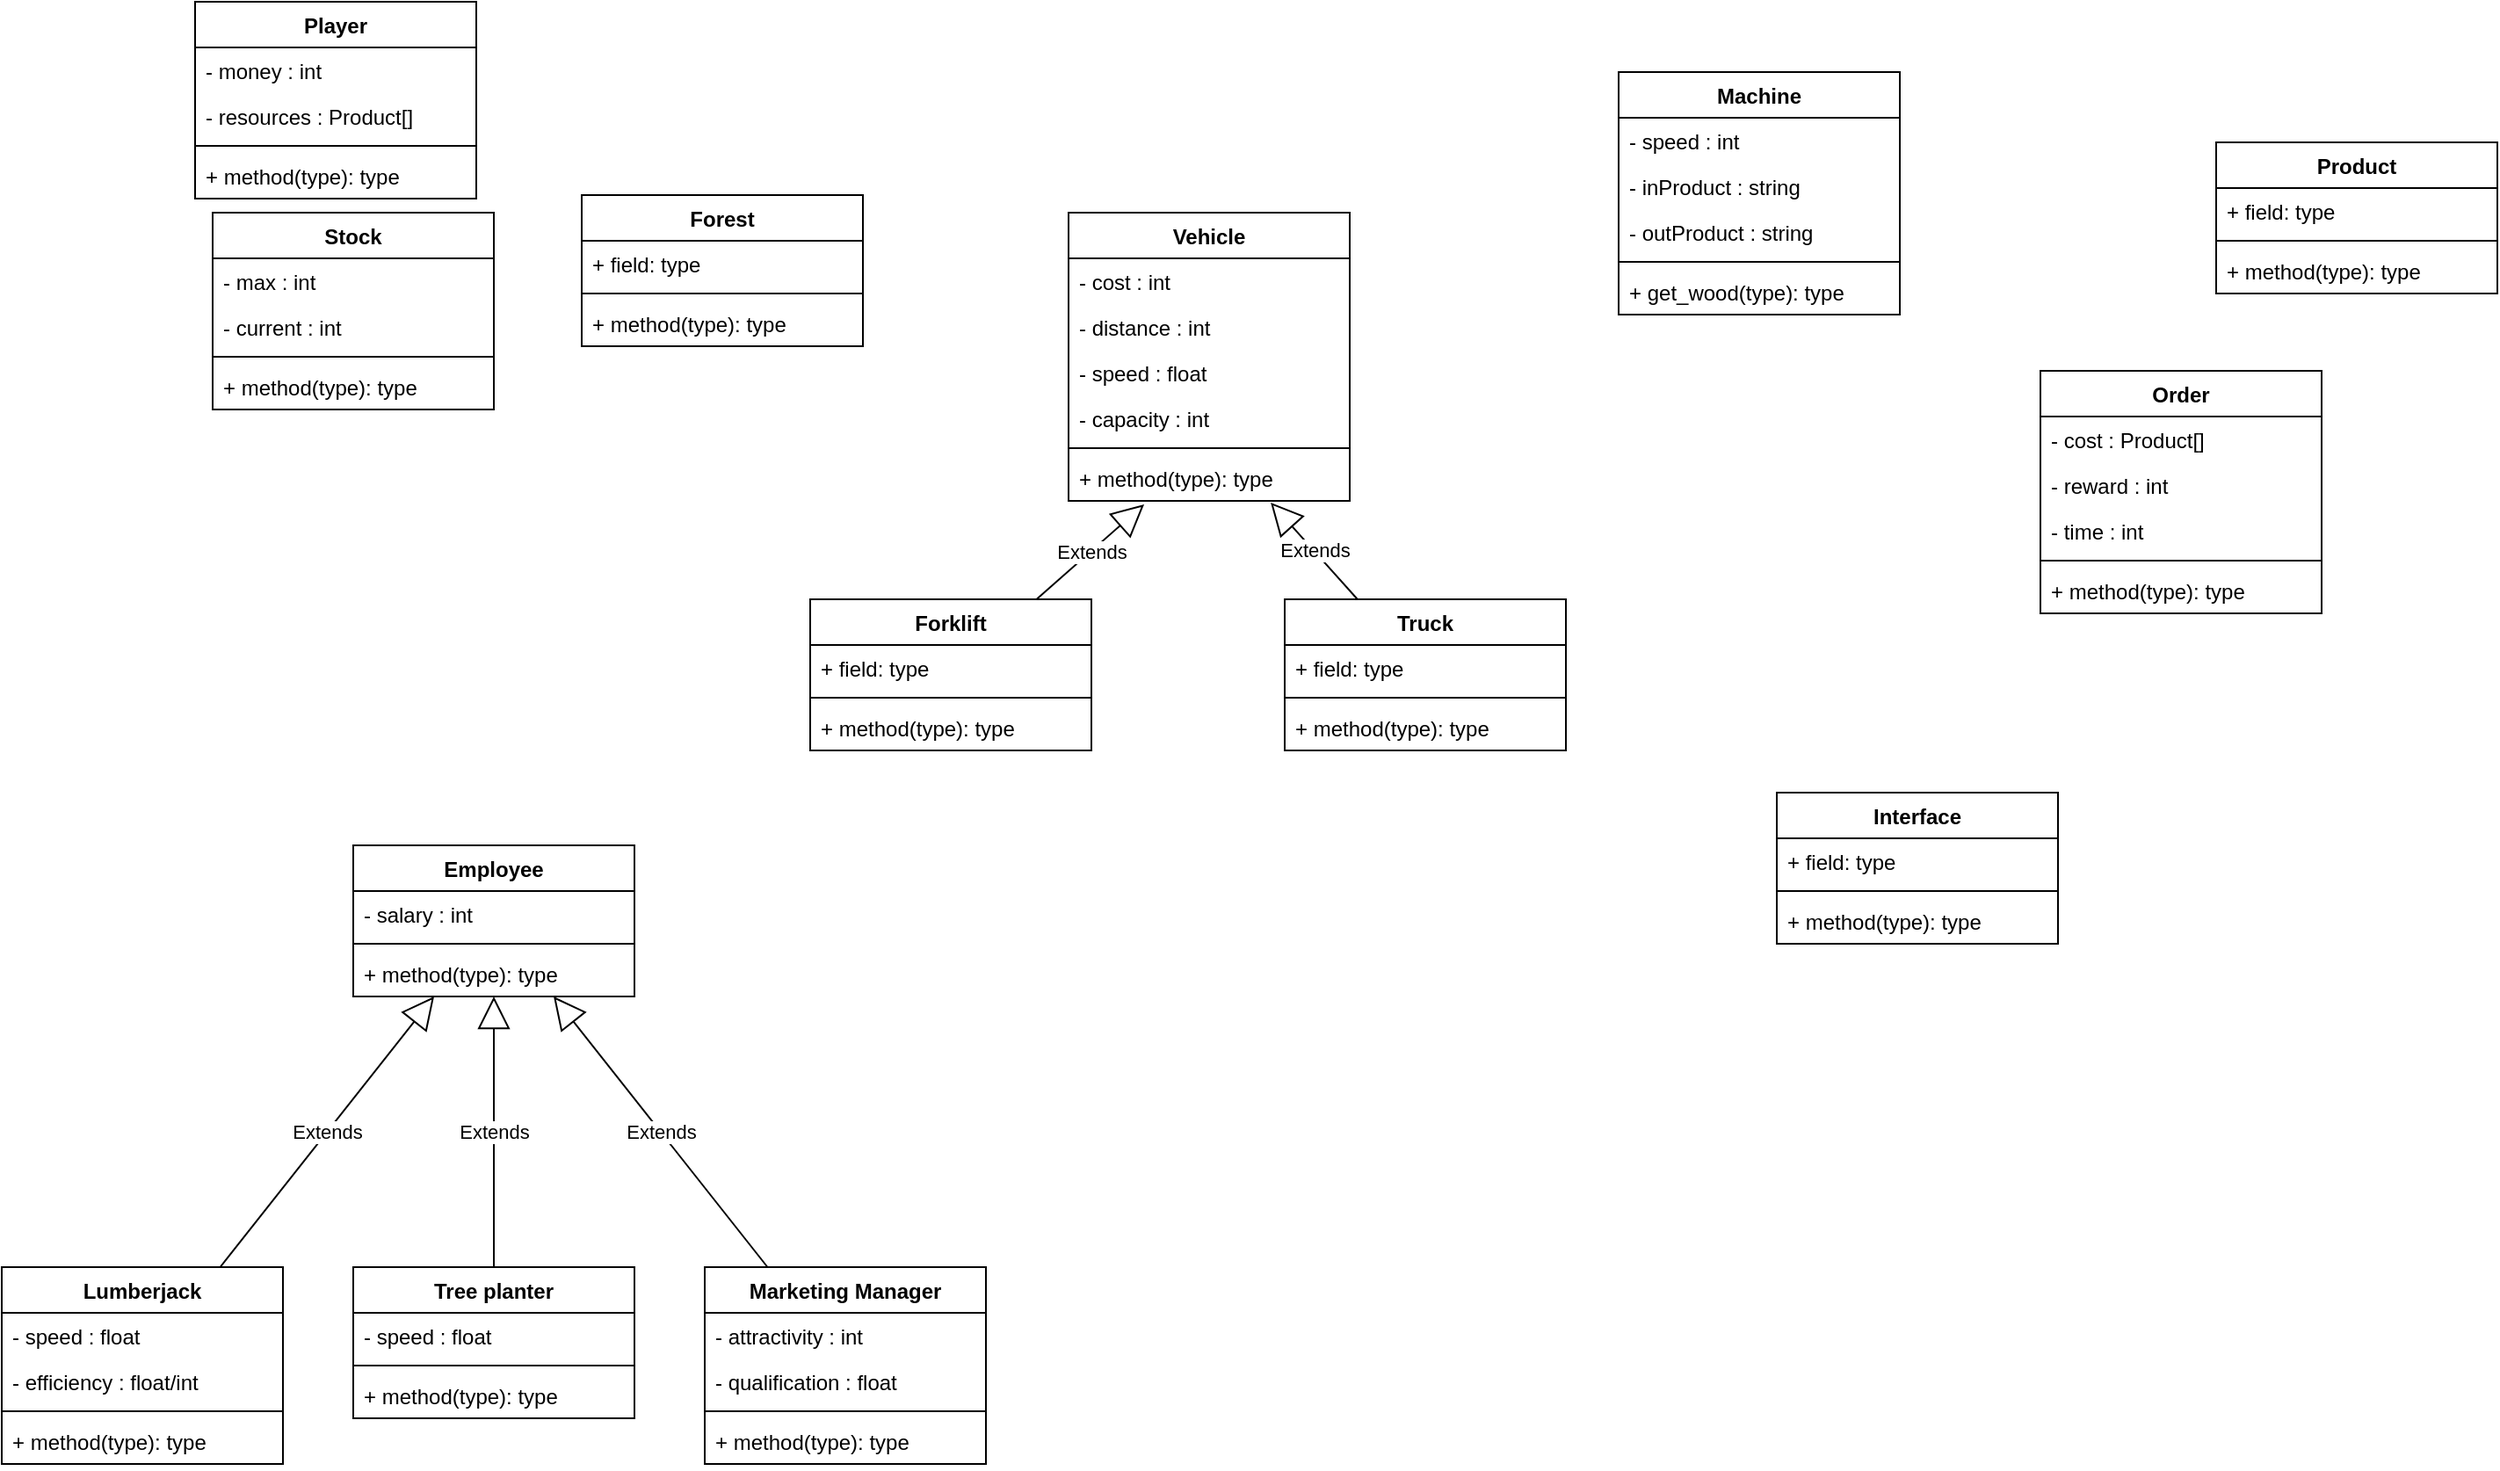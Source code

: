 <mxfile>
    <diagram id="qKsAQH1UCwF99p8BUbzO" name="MDC">
        <mxGraphModel dx="1133" dy="761" grid="1" gridSize="10" guides="1" tooltips="1" connect="1" arrows="1" fold="1" page="1" pageScale="1" pageWidth="827" pageHeight="1169" math="0" shadow="0">
            <root>
                <mxCell id="0"/>
                <mxCell id="1" parent="0"/>
                <mxCell id="2" value="Forest" style="swimlane;fontStyle=1;align=center;verticalAlign=top;childLayout=stackLayout;horizontal=1;startSize=26;horizontalStack=0;resizeParent=1;resizeParentMax=0;resizeLast=0;collapsible=1;marginBottom=0;" parent="1" vertex="1">
                    <mxGeometry x="390" y="130" width="160" height="86" as="geometry"/>
                </mxCell>
                <mxCell id="3" value="+ field: type" style="text;strokeColor=none;fillColor=none;align=left;verticalAlign=top;spacingLeft=4;spacingRight=4;overflow=hidden;rotatable=0;points=[[0,0.5],[1,0.5]];portConstraint=eastwest;" parent="2" vertex="1">
                    <mxGeometry y="26" width="160" height="26" as="geometry"/>
                </mxCell>
                <mxCell id="4" value="" style="line;strokeWidth=1;fillColor=none;align=left;verticalAlign=middle;spacingTop=-1;spacingLeft=3;spacingRight=3;rotatable=0;labelPosition=right;points=[];portConstraint=eastwest;" parent="2" vertex="1">
                    <mxGeometry y="52" width="160" height="8" as="geometry"/>
                </mxCell>
                <mxCell id="5" value="+ method(type): type" style="text;strokeColor=none;fillColor=none;align=left;verticalAlign=top;spacingLeft=4;spacingRight=4;overflow=hidden;rotatable=0;points=[[0,0.5],[1,0.5]];portConstraint=eastwest;" parent="2" vertex="1">
                    <mxGeometry y="60" width="160" height="26" as="geometry"/>
                </mxCell>
                <mxCell id="6" value="Player" style="swimlane;fontStyle=1;align=center;verticalAlign=top;childLayout=stackLayout;horizontal=1;startSize=26;horizontalStack=0;resizeParent=1;resizeParentMax=0;resizeLast=0;collapsible=1;marginBottom=0;" parent="1" vertex="1">
                    <mxGeometry x="170" y="20" width="160" height="112" as="geometry"/>
                </mxCell>
                <mxCell id="7" value="- money : int" style="text;strokeColor=none;fillColor=none;align=left;verticalAlign=top;spacingLeft=4;spacingRight=4;overflow=hidden;rotatable=0;points=[[0,0.5],[1,0.5]];portConstraint=eastwest;" parent="6" vertex="1">
                    <mxGeometry y="26" width="160" height="26" as="geometry"/>
                </mxCell>
                <mxCell id="89" value="- resources : Product[]" style="text;strokeColor=none;fillColor=none;align=left;verticalAlign=top;spacingLeft=4;spacingRight=4;overflow=hidden;rotatable=0;points=[[0,0.5],[1,0.5]];portConstraint=eastwest;" parent="6" vertex="1">
                    <mxGeometry y="52" width="160" height="26" as="geometry"/>
                </mxCell>
                <mxCell id="8" value="" style="line;strokeWidth=1;fillColor=none;align=left;verticalAlign=middle;spacingTop=-1;spacingLeft=3;spacingRight=3;rotatable=0;labelPosition=right;points=[];portConstraint=eastwest;" parent="6" vertex="1">
                    <mxGeometry y="78" width="160" height="8" as="geometry"/>
                </mxCell>
                <mxCell id="9" value="+ method(type): type" style="text;strokeColor=none;fillColor=none;align=left;verticalAlign=top;spacingLeft=4;spacingRight=4;overflow=hidden;rotatable=0;points=[[0,0.5],[1,0.5]];portConstraint=eastwest;" parent="6" vertex="1">
                    <mxGeometry y="86" width="160" height="26" as="geometry"/>
                </mxCell>
                <mxCell id="10" value="Tree planter" style="swimlane;fontStyle=1;align=center;verticalAlign=top;childLayout=stackLayout;horizontal=1;startSize=26;horizontalStack=0;resizeParent=1;resizeParentMax=0;resizeLast=0;collapsible=1;marginBottom=0;" parent="1" vertex="1">
                    <mxGeometry x="260" y="740" width="160" height="86" as="geometry"/>
                </mxCell>
                <mxCell id="11" value="- speed : float" style="text;strokeColor=none;fillColor=none;align=left;verticalAlign=top;spacingLeft=4;spacingRight=4;overflow=hidden;rotatable=0;points=[[0,0.5],[1,0.5]];portConstraint=eastwest;" parent="10" vertex="1">
                    <mxGeometry y="26" width="160" height="26" as="geometry"/>
                </mxCell>
                <mxCell id="12" value="" style="line;strokeWidth=1;fillColor=none;align=left;verticalAlign=middle;spacingTop=-1;spacingLeft=3;spacingRight=3;rotatable=0;labelPosition=right;points=[];portConstraint=eastwest;" parent="10" vertex="1">
                    <mxGeometry y="52" width="160" height="8" as="geometry"/>
                </mxCell>
                <mxCell id="13" value="+ method(type): type" style="text;strokeColor=none;fillColor=none;align=left;verticalAlign=top;spacingLeft=4;spacingRight=4;overflow=hidden;rotatable=0;points=[[0,0.5],[1,0.5]];portConstraint=eastwest;" parent="10" vertex="1">
                    <mxGeometry y="60" width="160" height="26" as="geometry"/>
                </mxCell>
                <mxCell id="14" value="Lumberjack" style="swimlane;fontStyle=1;align=center;verticalAlign=top;childLayout=stackLayout;horizontal=1;startSize=26;horizontalStack=0;resizeParent=1;resizeParentMax=0;resizeLast=0;collapsible=1;marginBottom=0;" parent="1" vertex="1">
                    <mxGeometry x="60" y="740" width="160" height="112" as="geometry"/>
                </mxCell>
                <mxCell id="15" value="- speed : float" style="text;strokeColor=none;fillColor=none;align=left;verticalAlign=top;spacingLeft=4;spacingRight=4;overflow=hidden;rotatable=0;points=[[0,0.5],[1,0.5]];portConstraint=eastwest;" parent="14" vertex="1">
                    <mxGeometry y="26" width="160" height="26" as="geometry"/>
                </mxCell>
                <mxCell id="81" value="- efficiency : float/int" style="text;strokeColor=none;fillColor=none;align=left;verticalAlign=top;spacingLeft=4;spacingRight=4;overflow=hidden;rotatable=0;points=[[0,0.5],[1,0.5]];portConstraint=eastwest;" parent="14" vertex="1">
                    <mxGeometry y="52" width="160" height="26" as="geometry"/>
                </mxCell>
                <mxCell id="16" value="" style="line;strokeWidth=1;fillColor=none;align=left;verticalAlign=middle;spacingTop=-1;spacingLeft=3;spacingRight=3;rotatable=0;labelPosition=right;points=[];portConstraint=eastwest;" parent="14" vertex="1">
                    <mxGeometry y="78" width="160" height="8" as="geometry"/>
                </mxCell>
                <mxCell id="17" value="+ method(type): type" style="text;strokeColor=none;fillColor=none;align=left;verticalAlign=top;spacingLeft=4;spacingRight=4;overflow=hidden;rotatable=0;points=[[0,0.5],[1,0.5]];portConstraint=eastwest;" parent="14" vertex="1">
                    <mxGeometry y="86" width="160" height="26" as="geometry"/>
                </mxCell>
                <mxCell id="22" value="Employee" style="swimlane;fontStyle=1;align=center;verticalAlign=top;childLayout=stackLayout;horizontal=1;startSize=26;horizontalStack=0;resizeParent=1;resizeParentMax=0;resizeLast=0;collapsible=1;marginBottom=0;" parent="1" vertex="1">
                    <mxGeometry x="260" y="500" width="160" height="86" as="geometry"/>
                </mxCell>
                <mxCell id="23" value="- salary : int" style="text;strokeColor=none;fillColor=none;align=left;verticalAlign=top;spacingLeft=4;spacingRight=4;overflow=hidden;rotatable=0;points=[[0,0.5],[1,0.5]];portConstraint=eastwest;" parent="22" vertex="1">
                    <mxGeometry y="26" width="160" height="26" as="geometry"/>
                </mxCell>
                <mxCell id="24" value="" style="line;strokeWidth=1;fillColor=none;align=left;verticalAlign=middle;spacingTop=-1;spacingLeft=3;spacingRight=3;rotatable=0;labelPosition=right;points=[];portConstraint=eastwest;" parent="22" vertex="1">
                    <mxGeometry y="52" width="160" height="8" as="geometry"/>
                </mxCell>
                <mxCell id="25" value="+ method(type): type" style="text;strokeColor=none;fillColor=none;align=left;verticalAlign=top;spacingLeft=4;spacingRight=4;overflow=hidden;rotatable=0;points=[[0,0.5],[1,0.5]];portConstraint=eastwest;" parent="22" vertex="1">
                    <mxGeometry y="60" width="160" height="26" as="geometry"/>
                </mxCell>
                <mxCell id="30" value="Extends" style="endArrow=block;endSize=16;endFill=0;html=1;" parent="1" source="14" target="22" edge="1">
                    <mxGeometry width="160" relative="1" as="geometry">
                        <mxPoint x="340" y="390" as="sourcePoint"/>
                        <mxPoint x="500" y="390" as="targetPoint"/>
                    </mxGeometry>
                </mxCell>
                <mxCell id="31" value="Extends" style="endArrow=block;endSize=16;endFill=0;html=1;" parent="1" source="10" target="22" edge="1">
                    <mxGeometry width="160" relative="1" as="geometry">
                        <mxPoint x="550" y="380" as="sourcePoint"/>
                        <mxPoint x="710" y="380" as="targetPoint"/>
                    </mxGeometry>
                </mxCell>
                <mxCell id="32" value="Marketing Manager" style="swimlane;fontStyle=1;align=center;verticalAlign=top;childLayout=stackLayout;horizontal=1;startSize=26;horizontalStack=0;resizeParent=1;resizeParentMax=0;resizeLast=0;collapsible=1;marginBottom=0;" parent="1" vertex="1">
                    <mxGeometry x="460" y="740" width="160" height="112" as="geometry"/>
                </mxCell>
                <mxCell id="33" value="- attractivity : int" style="text;strokeColor=none;fillColor=none;align=left;verticalAlign=top;spacingLeft=4;spacingRight=4;overflow=hidden;rotatable=0;points=[[0,0.5],[1,0.5]];portConstraint=eastwest;" parent="32" vertex="1">
                    <mxGeometry y="26" width="160" height="26" as="geometry"/>
                </mxCell>
                <mxCell id="76" value="- qualification : float" style="text;strokeColor=none;fillColor=none;align=left;verticalAlign=top;spacingLeft=4;spacingRight=4;overflow=hidden;rotatable=0;points=[[0,0.5],[1,0.5]];portConstraint=eastwest;" parent="32" vertex="1">
                    <mxGeometry y="52" width="160" height="26" as="geometry"/>
                </mxCell>
                <mxCell id="34" value="" style="line;strokeWidth=1;fillColor=none;align=left;verticalAlign=middle;spacingTop=-1;spacingLeft=3;spacingRight=3;rotatable=0;labelPosition=right;points=[];portConstraint=eastwest;" parent="32" vertex="1">
                    <mxGeometry y="78" width="160" height="8" as="geometry"/>
                </mxCell>
                <mxCell id="35" value="+ method(type): type" style="text;strokeColor=none;fillColor=none;align=left;verticalAlign=top;spacingLeft=4;spacingRight=4;overflow=hidden;rotatable=0;points=[[0,0.5],[1,0.5]];portConstraint=eastwest;" parent="32" vertex="1">
                    <mxGeometry y="86" width="160" height="26" as="geometry"/>
                </mxCell>
                <mxCell id="37" value="Extends" style="endArrow=block;endSize=16;endFill=0;html=1;" parent="1" source="32" target="22" edge="1">
                    <mxGeometry width="160" relative="1" as="geometry">
                        <mxPoint x="700" y="290" as="sourcePoint"/>
                        <mxPoint x="860" y="290" as="targetPoint"/>
                    </mxGeometry>
                </mxCell>
                <mxCell id="38" value="Machine" style="swimlane;fontStyle=1;align=center;verticalAlign=top;childLayout=stackLayout;horizontal=1;startSize=26;horizontalStack=0;resizeParent=1;resizeParentMax=0;resizeLast=0;collapsible=1;marginBottom=0;" parent="1" vertex="1">
                    <mxGeometry x="980" y="60" width="160" height="138" as="geometry"/>
                </mxCell>
                <mxCell id="39" value="- speed : int" style="text;strokeColor=none;fillColor=none;align=left;verticalAlign=top;spacingLeft=4;spacingRight=4;overflow=hidden;rotatable=0;points=[[0,0.5],[1,0.5]];portConstraint=eastwest;" parent="38" vertex="1">
                    <mxGeometry y="26" width="160" height="26" as="geometry"/>
                </mxCell>
                <mxCell id="84" value="- inProduct : string" style="text;strokeColor=none;fillColor=none;align=left;verticalAlign=top;spacingLeft=4;spacingRight=4;overflow=hidden;rotatable=0;points=[[0,0.5],[1,0.5]];portConstraint=eastwest;" parent="38" vertex="1">
                    <mxGeometry y="52" width="160" height="26" as="geometry"/>
                </mxCell>
                <mxCell id="eaCAnNoD9L3ZUT_ZaItO-94" value="- outProduct : string" style="text;strokeColor=none;fillColor=none;align=left;verticalAlign=top;spacingLeft=4;spacingRight=4;overflow=hidden;rotatable=0;points=[[0,0.5],[1,0.5]];portConstraint=eastwest;" vertex="1" parent="38">
                    <mxGeometry y="78" width="160" height="26" as="geometry"/>
                </mxCell>
                <mxCell id="40" value="" style="line;strokeWidth=1;fillColor=none;align=left;verticalAlign=middle;spacingTop=-1;spacingLeft=3;spacingRight=3;rotatable=0;labelPosition=right;points=[];portConstraint=eastwest;" parent="38" vertex="1">
                    <mxGeometry y="104" width="160" height="8" as="geometry"/>
                </mxCell>
                <mxCell id="41" value="+ get_wood(type): type" style="text;strokeColor=none;fillColor=none;align=left;verticalAlign=top;spacingLeft=4;spacingRight=4;overflow=hidden;rotatable=0;points=[[0,0.5],[1,0.5]];portConstraint=eastwest;" parent="38" vertex="1">
                    <mxGeometry y="112" width="160" height="26" as="geometry"/>
                </mxCell>
                <mxCell id="47" value="Vehicle&#10;" style="swimlane;fontStyle=1;align=center;verticalAlign=top;childLayout=stackLayout;horizontal=1;startSize=26;horizontalStack=0;resizeParent=1;resizeParentMax=0;resizeLast=0;collapsible=1;marginBottom=0;" parent="1" vertex="1">
                    <mxGeometry x="667" y="140" width="160" height="164" as="geometry"/>
                </mxCell>
                <mxCell id="48" value="- cost : int" style="text;strokeColor=none;fillColor=none;align=left;verticalAlign=top;spacingLeft=4;spacingRight=4;overflow=hidden;rotatable=0;points=[[0,0.5],[1,0.5]];portConstraint=eastwest;" parent="47" vertex="1">
                    <mxGeometry y="26" width="160" height="26" as="geometry"/>
                </mxCell>
                <mxCell id="74" value="- distance : int" style="text;strokeColor=none;fillColor=none;align=left;verticalAlign=top;spacingLeft=4;spacingRight=4;overflow=hidden;rotatable=0;points=[[0,0.5],[1,0.5]];portConstraint=eastwest;" parent="47" vertex="1">
                    <mxGeometry y="52" width="160" height="26" as="geometry"/>
                </mxCell>
                <mxCell id="75" value="- speed : float" style="text;strokeColor=none;fillColor=none;align=left;verticalAlign=top;spacingLeft=4;spacingRight=4;overflow=hidden;rotatable=0;points=[[0,0.5],[1,0.5]];portConstraint=eastwest;" parent="47" vertex="1">
                    <mxGeometry y="78" width="160" height="26" as="geometry"/>
                </mxCell>
                <mxCell id="82" value="- capacity : int" style="text;strokeColor=none;fillColor=none;align=left;verticalAlign=top;spacingLeft=4;spacingRight=4;overflow=hidden;rotatable=0;points=[[0,0.5],[1,0.5]];portConstraint=eastwest;" parent="47" vertex="1">
                    <mxGeometry y="104" width="160" height="26" as="geometry"/>
                </mxCell>
                <mxCell id="49" value="" style="line;strokeWidth=1;fillColor=none;align=left;verticalAlign=middle;spacingTop=-1;spacingLeft=3;spacingRight=3;rotatable=0;labelPosition=right;points=[];portConstraint=eastwest;" parent="47" vertex="1">
                    <mxGeometry y="130" width="160" height="8" as="geometry"/>
                </mxCell>
                <mxCell id="50" value="+ method(type): type" style="text;strokeColor=none;fillColor=none;align=left;verticalAlign=top;spacingLeft=4;spacingRight=4;overflow=hidden;rotatable=0;points=[[0,0.5],[1,0.5]];portConstraint=eastwest;" parent="47" vertex="1">
                    <mxGeometry y="138" width="160" height="26" as="geometry"/>
                </mxCell>
                <mxCell id="51" value="Stock" style="swimlane;fontStyle=1;align=center;verticalAlign=top;childLayout=stackLayout;horizontal=1;startSize=26;horizontalStack=0;resizeParent=1;resizeParentMax=0;resizeLast=0;collapsible=1;marginBottom=0;" parent="1" vertex="1">
                    <mxGeometry x="180" y="140" width="160" height="112" as="geometry"/>
                </mxCell>
                <mxCell id="52" value="- max : int" style="text;strokeColor=none;fillColor=none;align=left;verticalAlign=top;spacingLeft=4;spacingRight=4;overflow=hidden;rotatable=0;points=[[0,0.5],[1,0.5]];portConstraint=eastwest;" parent="51" vertex="1">
                    <mxGeometry y="26" width="160" height="26" as="geometry"/>
                </mxCell>
                <mxCell id="88" value="- current : int" style="text;strokeColor=none;fillColor=none;align=left;verticalAlign=top;spacingLeft=4;spacingRight=4;overflow=hidden;rotatable=0;points=[[0,0.5],[1,0.5]];portConstraint=eastwest;" parent="51" vertex="1">
                    <mxGeometry y="52" width="160" height="26" as="geometry"/>
                </mxCell>
                <mxCell id="53" value="" style="line;strokeWidth=1;fillColor=none;align=left;verticalAlign=middle;spacingTop=-1;spacingLeft=3;spacingRight=3;rotatable=0;labelPosition=right;points=[];portConstraint=eastwest;" parent="51" vertex="1">
                    <mxGeometry y="78" width="160" height="8" as="geometry"/>
                </mxCell>
                <mxCell id="54" value="+ method(type): type" style="text;strokeColor=none;fillColor=none;align=left;verticalAlign=top;spacingLeft=4;spacingRight=4;overflow=hidden;rotatable=0;points=[[0,0.5],[1,0.5]];portConstraint=eastwest;" parent="51" vertex="1">
                    <mxGeometry y="86" width="160" height="26" as="geometry"/>
                </mxCell>
                <mxCell id="64" value="Extends" style="edgeStyle=none;html=1;entryX=0.719;entryY=1.038;entryDx=0;entryDy=0;entryPerimeter=0;endArrow=block;endFill=0;endSize=16;" parent="1" source="55" target="50" edge="1">
                    <mxGeometry relative="1" as="geometry"/>
                </mxCell>
                <mxCell id="55" value="Truck" style="swimlane;fontStyle=1;align=center;verticalAlign=top;childLayout=stackLayout;horizontal=1;startSize=26;horizontalStack=0;resizeParent=1;resizeParentMax=0;resizeLast=0;collapsible=1;marginBottom=0;" parent="1" vertex="1">
                    <mxGeometry x="790" y="360" width="160" height="86" as="geometry"/>
                </mxCell>
                <mxCell id="56" value="+ field: type" style="text;strokeColor=none;fillColor=none;align=left;verticalAlign=top;spacingLeft=4;spacingRight=4;overflow=hidden;rotatable=0;points=[[0,0.5],[1,0.5]];portConstraint=eastwest;" parent="55" vertex="1">
                    <mxGeometry y="26" width="160" height="26" as="geometry"/>
                </mxCell>
                <mxCell id="57" value="" style="line;strokeWidth=1;fillColor=none;align=left;verticalAlign=middle;spacingTop=-1;spacingLeft=3;spacingRight=3;rotatable=0;labelPosition=right;points=[];portConstraint=eastwest;" parent="55" vertex="1">
                    <mxGeometry y="52" width="160" height="8" as="geometry"/>
                </mxCell>
                <mxCell id="58" value="+ method(type): type" style="text;strokeColor=none;fillColor=none;align=left;verticalAlign=top;spacingLeft=4;spacingRight=4;overflow=hidden;rotatable=0;points=[[0,0.5],[1,0.5]];portConstraint=eastwest;" parent="55" vertex="1">
                    <mxGeometry y="60" width="160" height="26" as="geometry"/>
                </mxCell>
                <mxCell id="63" value="Extends" style="edgeStyle=none;html=1;entryX=0.269;entryY=1.077;entryDx=0;entryDy=0;entryPerimeter=0;endArrow=block;endFill=0;endSize=16;" parent="1" source="59" target="50" edge="1">
                    <mxGeometry relative="1" as="geometry"/>
                </mxCell>
                <mxCell id="59" value="Forklift" style="swimlane;fontStyle=1;align=center;verticalAlign=top;childLayout=stackLayout;horizontal=1;startSize=26;horizontalStack=0;resizeParent=1;resizeParentMax=0;resizeLast=0;collapsible=1;marginBottom=0;" parent="1" vertex="1">
                    <mxGeometry x="520" y="360" width="160" height="86" as="geometry"/>
                </mxCell>
                <mxCell id="60" value="+ field: type" style="text;strokeColor=none;fillColor=none;align=left;verticalAlign=top;spacingLeft=4;spacingRight=4;overflow=hidden;rotatable=0;points=[[0,0.5],[1,0.5]];portConstraint=eastwest;" parent="59" vertex="1">
                    <mxGeometry y="26" width="160" height="26" as="geometry"/>
                </mxCell>
                <mxCell id="61" value="" style="line;strokeWidth=1;fillColor=none;align=left;verticalAlign=middle;spacingTop=-1;spacingLeft=3;spacingRight=3;rotatable=0;labelPosition=right;points=[];portConstraint=eastwest;" parent="59" vertex="1">
                    <mxGeometry y="52" width="160" height="8" as="geometry"/>
                </mxCell>
                <mxCell id="62" value="+ method(type): type" style="text;strokeColor=none;fillColor=none;align=left;verticalAlign=top;spacingLeft=4;spacingRight=4;overflow=hidden;rotatable=0;points=[[0,0.5],[1,0.5]];portConstraint=eastwest;" parent="59" vertex="1">
                    <mxGeometry y="60" width="160" height="26" as="geometry"/>
                </mxCell>
                <mxCell id="65" value="Product" style="swimlane;fontStyle=1;align=center;verticalAlign=top;childLayout=stackLayout;horizontal=1;startSize=26;horizontalStack=0;resizeParent=1;resizeParentMax=0;resizeLast=0;collapsible=1;marginBottom=0;" parent="1" vertex="1">
                    <mxGeometry x="1320" y="100" width="160" height="86" as="geometry"/>
                </mxCell>
                <mxCell id="66" value="+ field: type" style="text;strokeColor=none;fillColor=none;align=left;verticalAlign=top;spacingLeft=4;spacingRight=4;overflow=hidden;rotatable=0;points=[[0,0.5],[1,0.5]];portConstraint=eastwest;" parent="65" vertex="1">
                    <mxGeometry y="26" width="160" height="26" as="geometry"/>
                </mxCell>
                <mxCell id="67" value="" style="line;strokeWidth=1;fillColor=none;align=left;verticalAlign=middle;spacingTop=-1;spacingLeft=3;spacingRight=3;rotatable=0;labelPosition=right;points=[];portConstraint=eastwest;" parent="65" vertex="1">
                    <mxGeometry y="52" width="160" height="8" as="geometry"/>
                </mxCell>
                <mxCell id="68" value="+ method(type): type" style="text;strokeColor=none;fillColor=none;align=left;verticalAlign=top;spacingLeft=4;spacingRight=4;overflow=hidden;rotatable=0;points=[[0,0.5],[1,0.5]];portConstraint=eastwest;" parent="65" vertex="1">
                    <mxGeometry y="60" width="160" height="26" as="geometry"/>
                </mxCell>
                <mxCell id="69" value="Order" style="swimlane;fontStyle=1;align=center;verticalAlign=top;childLayout=stackLayout;horizontal=1;startSize=26;horizontalStack=0;resizeParent=1;resizeParentMax=0;resizeLast=0;collapsible=1;marginBottom=0;" parent="1" vertex="1">
                    <mxGeometry x="1220" y="230" width="160" height="138" as="geometry"/>
                </mxCell>
                <mxCell id="70" value="- cost : Product[]" style="text;strokeColor=none;fillColor=none;align=left;verticalAlign=top;spacingLeft=4;spacingRight=4;overflow=hidden;rotatable=0;points=[[0,0.5],[1,0.5]];portConstraint=eastwest;" parent="69" vertex="1">
                    <mxGeometry y="26" width="160" height="26" as="geometry"/>
                </mxCell>
                <mxCell id="85" value="- reward : int" style="text;strokeColor=none;fillColor=none;align=left;verticalAlign=top;spacingLeft=4;spacingRight=4;overflow=hidden;rotatable=0;points=[[0,0.5],[1,0.5]];portConstraint=eastwest;" parent="69" vertex="1">
                    <mxGeometry y="52" width="160" height="26" as="geometry"/>
                </mxCell>
                <mxCell id="86" value="- time : int" style="text;strokeColor=none;fillColor=none;align=left;verticalAlign=top;spacingLeft=4;spacingRight=4;overflow=hidden;rotatable=0;points=[[0,0.5],[1,0.5]];portConstraint=eastwest;" parent="69" vertex="1">
                    <mxGeometry y="78" width="160" height="26" as="geometry"/>
                </mxCell>
                <mxCell id="71" value="" style="line;strokeWidth=1;fillColor=none;align=left;verticalAlign=middle;spacingTop=-1;spacingLeft=3;spacingRight=3;rotatable=0;labelPosition=right;points=[];portConstraint=eastwest;" parent="69" vertex="1">
                    <mxGeometry y="104" width="160" height="8" as="geometry"/>
                </mxCell>
                <mxCell id="72" value="+ method(type): type" style="text;strokeColor=none;fillColor=none;align=left;verticalAlign=top;spacingLeft=4;spacingRight=4;overflow=hidden;rotatable=0;points=[[0,0.5],[1,0.5]];portConstraint=eastwest;" parent="69" vertex="1">
                    <mxGeometry y="112" width="160" height="26" as="geometry"/>
                </mxCell>
                <mxCell id="90" value="Interface" style="swimlane;fontStyle=1;align=center;verticalAlign=top;childLayout=stackLayout;horizontal=1;startSize=26;horizontalStack=0;resizeParent=1;resizeParentMax=0;resizeLast=0;collapsible=1;marginBottom=0;" parent="1" vertex="1">
                    <mxGeometry x="1070" y="470" width="160" height="86" as="geometry"/>
                </mxCell>
                <mxCell id="91" value="+ field: type" style="text;strokeColor=none;fillColor=none;align=left;verticalAlign=top;spacingLeft=4;spacingRight=4;overflow=hidden;rotatable=0;points=[[0,0.5],[1,0.5]];portConstraint=eastwest;" parent="90" vertex="1">
                    <mxGeometry y="26" width="160" height="26" as="geometry"/>
                </mxCell>
                <mxCell id="92" value="" style="line;strokeWidth=1;fillColor=none;align=left;verticalAlign=middle;spacingTop=-1;spacingLeft=3;spacingRight=3;rotatable=0;labelPosition=right;points=[];portConstraint=eastwest;" parent="90" vertex="1">
                    <mxGeometry y="52" width="160" height="8" as="geometry"/>
                </mxCell>
                <mxCell id="93" value="+ method(type): type" style="text;strokeColor=none;fillColor=none;align=left;verticalAlign=top;spacingLeft=4;spacingRight=4;overflow=hidden;rotatable=0;points=[[0,0.5],[1,0.5]];portConstraint=eastwest;" parent="90" vertex="1">
                    <mxGeometry y="60" width="160" height="26" as="geometry"/>
                </mxCell>
            </root>
        </mxGraphModel>
    </diagram>
    <diagram id="GdD43AxfEQu4Jq9uZj6Y" name="MVC">
        <mxGraphModel dx="1133" dy="761" grid="1" gridSize="10" guides="1" tooltips="1" connect="1" arrows="1" fold="1" page="1" pageScale="1" pageWidth="827" pageHeight="1169" math="0" shadow="0">
            <root>
                <mxCell id="qp6OK4uadffzwuTp_D7E-0"/>
                <mxCell id="qp6OK4uadffzwuTp_D7E-1" parent="qp6OK4uadffzwuTp_D7E-0"/>
                <mxCell id="aLDXSqyEbfCekjdz0cRh-4" value="View" style="swimlane;startSize=0;verticalAlign=top;" vertex="1" parent="qp6OK4uadffzwuTp_D7E-1">
                    <mxGeometry x="30" y="440" width="360" height="210" as="geometry"/>
                </mxCell>
                <mxCell id="aLDXSqyEbfCekjdz0cRh-0" value="ForestPanel" style="rounded=0;whiteSpace=wrap;html=1;fillColor=#f5f5f5;fontColor=#333333;strokeColor=#666666;" vertex="1" parent="aLDXSqyEbfCekjdz0cRh-4">
                    <mxGeometry x="10" y="40" width="100" height="40" as="geometry"/>
                </mxCell>
                <mxCell id="aLDXSqyEbfCekjdz0cRh-3" value="FactoryPanel" style="rounded=0;whiteSpace=wrap;html=1;fillColor=#f5f5f5;fontColor=#333333;strokeColor=#666666;" vertex="1" parent="aLDXSqyEbfCekjdz0cRh-4">
                    <mxGeometry x="130" y="40" width="100" height="40" as="geometry"/>
                </mxCell>
                <mxCell id="aLDXSqyEbfCekjdz0cRh-2" value="MachinePanel" style="rounded=0;whiteSpace=wrap;html=1;fillColor=#f5f5f5;fontColor=#333333;strokeColor=#666666;" vertex="1" parent="aLDXSqyEbfCekjdz0cRh-4">
                    <mxGeometry x="250" y="40" width="100" height="40" as="geometry"/>
                </mxCell>
                <mxCell id="aLDXSqyEbfCekjdz0cRh-1" value="MoneyPanel" style="rounded=0;whiteSpace=wrap;html=1;fillColor=#f5f5f5;fontColor=#333333;strokeColor=#666666;" vertex="1" parent="aLDXSqyEbfCekjdz0cRh-4">
                    <mxGeometry x="10" y="100" width="100" height="40" as="geometry"/>
                </mxCell>
                <mxCell id="aLDXSqyEbfCekjdz0cRh-6" value="RessourcePanel" style="rounded=0;whiteSpace=wrap;html=1;fillColor=#f5f5f5;fontColor=#333333;strokeColor=#666666;" vertex="1" parent="aLDXSqyEbfCekjdz0cRh-4">
                    <mxGeometry x="130" y="100" width="100" height="40" as="geometry"/>
                </mxCell>
                <mxCell id="aLDXSqyEbfCekjdz0cRh-7" value="UpgradePanel" style="rounded=0;whiteSpace=wrap;html=1;fillColor=#f5f5f5;fontColor=#333333;strokeColor=#666666;" vertex="1" parent="aLDXSqyEbfCekjdz0cRh-4">
                    <mxGeometry x="250" y="100" width="100" height="40" as="geometry"/>
                </mxCell>
                <mxCell id="aLDXSqyEbfCekjdz0cRh-18" value="MenuPanel" style="rounded=0;whiteSpace=wrap;html=1;fillColor=#f5f5f5;fontColor=#333333;strokeColor=#666666;" vertex="1" parent="aLDXSqyEbfCekjdz0cRh-4">
                    <mxGeometry x="130" y="160" width="100" height="40" as="geometry"/>
                </mxCell>
                <mxCell id="aLDXSqyEbfCekjdz0cRh-8" value="Controller" style="swimlane;startSize=0;verticalAlign=top;" vertex="1" parent="qp6OK4uadffzwuTp_D7E-1">
                    <mxGeometry x="510" y="440" width="240" height="150" as="geometry"/>
                </mxCell>
                <mxCell id="aLDXSqyEbfCekjdz0cRh-9" value="ForestController" style="rounded=0;whiteSpace=wrap;html=1;fillColor=#f5f5f5;fontColor=#333333;strokeColor=#666666;" vertex="1" parent="aLDXSqyEbfCekjdz0cRh-8">
                    <mxGeometry x="10" y="40" width="100" height="40" as="geometry"/>
                </mxCell>
                <mxCell id="aLDXSqyEbfCekjdz0cRh-10" value="FactoryController" style="rounded=0;whiteSpace=wrap;html=1;fillColor=#f5f5f5;fontColor=#333333;strokeColor=#666666;" vertex="1" parent="aLDXSqyEbfCekjdz0cRh-8">
                    <mxGeometry x="130" y="40" width="100" height="40" as="geometry"/>
                </mxCell>
                <mxCell id="aLDXSqyEbfCekjdz0cRh-11" value="MachineController" style="rounded=0;whiteSpace=wrap;html=1;fillColor=#f5f5f5;fontColor=#333333;strokeColor=#666666;" vertex="1" parent="aLDXSqyEbfCekjdz0cRh-8">
                    <mxGeometry x="130" y="100" width="100" height="40" as="geometry"/>
                </mxCell>
                <mxCell id="aLDXSqyEbfCekjdz0cRh-14" value="UpgradeController" style="rounded=0;whiteSpace=wrap;html=1;fillColor=#f5f5f5;fontColor=#333333;strokeColor=#666666;" vertex="1" parent="aLDXSqyEbfCekjdz0cRh-8">
                    <mxGeometry x="10" y="100" width="100" height="40" as="geometry"/>
                </mxCell>
                <mxCell id="aLDXSqyEbfCekjdz0cRh-15" value="" style="curved=1;endArrow=classic;html=1;" edge="1" parent="qp6OK4uadffzwuTp_D7E-1">
                    <mxGeometry width="50" height="50" relative="1" as="geometry">
                        <mxPoint x="400" y="490" as="sourcePoint"/>
                        <mxPoint x="500" y="490" as="targetPoint"/>
                        <Array as="points">
                            <mxPoint x="450" y="450"/>
                        </Array>
                    </mxGeometry>
                </mxCell>
                <mxCell id="aLDXSqyEbfCekjdz0cRh-16" value="" style="curved=1;endArrow=classic;html=1;" edge="1" parent="qp6OK4uadffzwuTp_D7E-1">
                    <mxGeometry width="50" height="50" relative="1" as="geometry">
                        <mxPoint x="500" y="540" as="sourcePoint"/>
                        <mxPoint x="400" y="540" as="targetPoint"/>
                        <Array as="points">
                            <mxPoint x="450" y="580"/>
                        </Array>
                    </mxGeometry>
                </mxCell>
                <mxCell id="aLDXSqyEbfCekjdz0cRh-19" value="Model" style="swimlane;startSize=0;verticalAlign=top;" vertex="1" parent="qp6OK4uadffzwuTp_D7E-1">
                    <mxGeometry x="390" y="300" width="120" height="80" as="geometry"/>
                </mxCell>
                <mxCell id="aLDXSqyEbfCekjdz0cRh-20" value="IndustryModel" style="rounded=0;whiteSpace=wrap;html=1;fillColor=#f5f5f5;fontColor=#333333;strokeColor=#666666;" vertex="1" parent="aLDXSqyEbfCekjdz0cRh-19">
                    <mxGeometry x="10" y="30" width="100" height="40" as="geometry"/>
                </mxCell>
            </root>
        </mxGraphModel>
    </diagram>
    <diagram id="07NMLkz3fUwhK68OFApI" name="DCU">
        <mxGraphModel dx="1133" dy="761" grid="1" gridSize="10" guides="1" tooltips="1" connect="1" arrows="1" fold="1" page="1" pageScale="1" pageWidth="827" pageHeight="1169" math="0" shadow="0">
            <root>
                <mxCell id="1FqYwnDSvs1TJwpIwuAO-0"/>
                <mxCell id="1FqYwnDSvs1TJwpIwuAO-1" parent="1FqYwnDSvs1TJwpIwuAO-0"/>
                <mxCell id="1FqYwnDSvs1TJwpIwuAO-2" value="Joueur" style="shape=umlActor;verticalLabelPosition=bottom;verticalAlign=top;html=1;outlineConnect=0;" vertex="1" parent="1FqYwnDSvs1TJwpIwuAO-1">
                    <mxGeometry x="90" y="260" width="30" height="60" as="geometry"/>
                </mxCell>
                <mxCell id="1FqYwnDSvs1TJwpIwuAO-3" value="Jeu Bois Jacques" style="swimlane;startSize=0;verticalAlign=top;" vertex="1" parent="1FqYwnDSvs1TJwpIwuAO-1">
                    <mxGeometry x="180" y="50" width="390" height="470" as="geometry"/>
                </mxCell>
                <mxCell id="1FqYwnDSvs1TJwpIwuAO-4" value="Gérer la forêt" style="ellipse;whiteSpace=wrap;html=1;" vertex="1" parent="1FqYwnDSvs1TJwpIwuAO-3">
                    <mxGeometry x="130" y="50" width="120" height="80" as="geometry"/>
                </mxCell>
                <mxCell id="1FqYwnDSvs1TJwpIwuAO-5" value="Gérer son usine" style="ellipse;whiteSpace=wrap;html=1;" vertex="1" parent="1FqYwnDSvs1TJwpIwuAO-3">
                    <mxGeometry x="135" y="190" width="120" height="80" as="geometry"/>
                </mxCell>
                <mxCell id="1FqYwnDSvs1TJwpIwuAO-6" value="" style="ellipse;whiteSpace=wrap;html=1;" vertex="1" parent="1FqYwnDSvs1TJwpIwuAO-3">
                    <mxGeometry x="135" y="340" width="120" height="80" as="geometry"/>
                </mxCell>
            </root>
        </mxGraphModel>
    </diagram>
</mxfile>